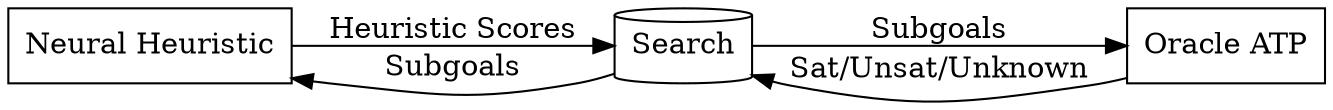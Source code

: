 digraph architecture {
	rankdir=LR;
	heuristic [label="Neural Heuristic",shape=box];
	search [label="Search",shape=cylinder];
	oracle [label="Oracle ATP",shape=box];

	search -> heuristic [label="Subgoals"];
	heuristic -> search [label="Heuristic Scores"];
	search -> oracle [label="Subgoals"];
	oracle -> search [label="Sat/Unsat/Unknown"];
}
